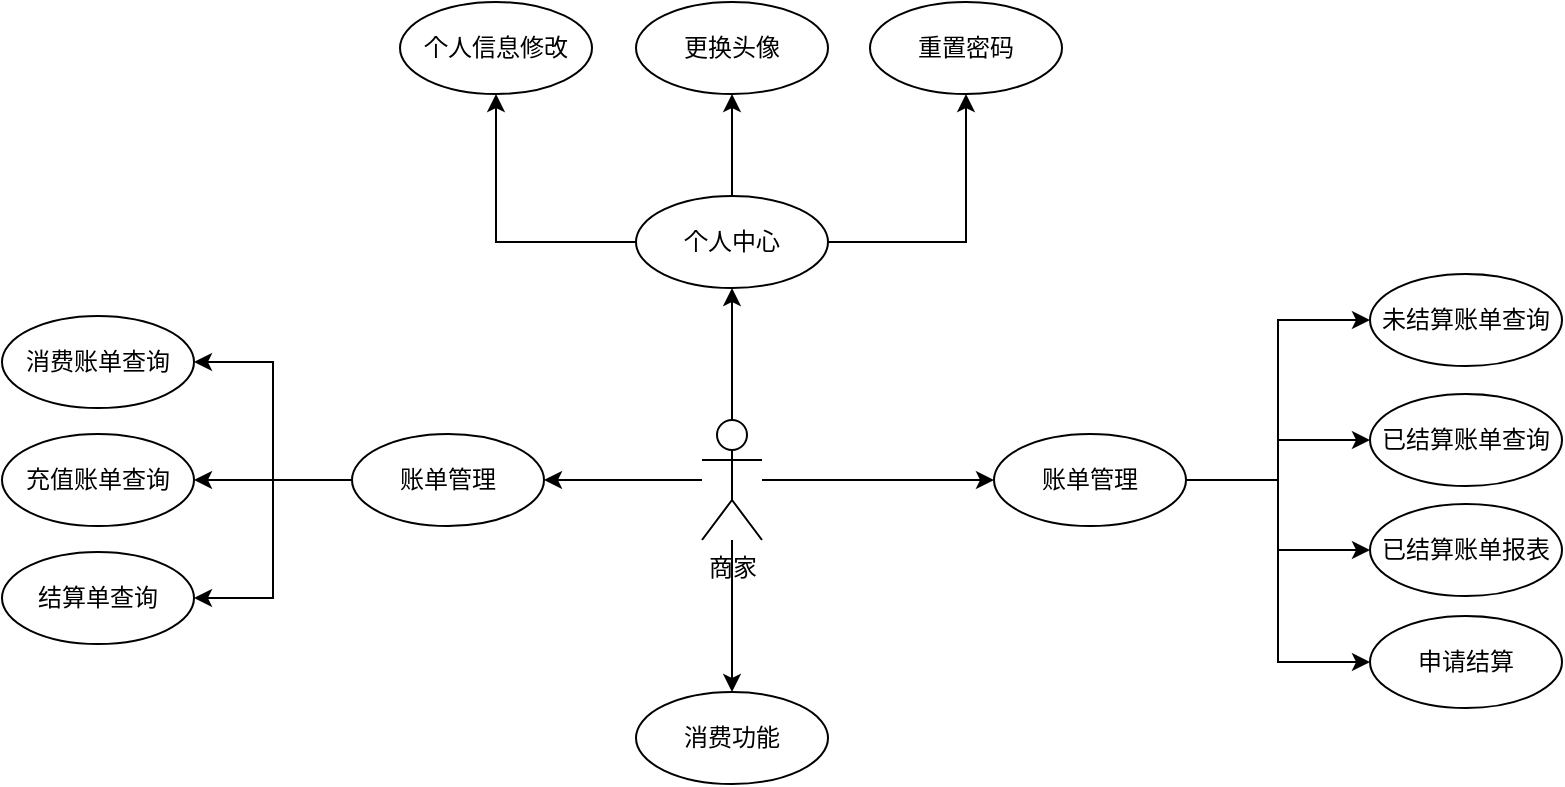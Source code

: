 <mxfile version="24.7.8">
  <diagram name="第 1 页" id="rwZv39C4w_sRKw7Vsx9e">
    <mxGraphModel dx="1195" dy="714" grid="0" gridSize="10" guides="1" tooltips="1" connect="1" arrows="1" fold="1" page="1" pageScale="1" pageWidth="2336" pageHeight="1654" math="0" shadow="0">
      <root>
        <mxCell id="0" />
        <mxCell id="1" parent="0" />
        <mxCell id="Ve-0OviqmU1EHWDldDCG-1" style="edgeStyle=orthogonalEdgeStyle;rounded=0;orthogonalLoop=1;jettySize=auto;html=1;entryX=0;entryY=0.5;entryDx=0;entryDy=0;" edge="1" parent="1" source="Ve-0OviqmU1EHWDldDCG-5" target="Ve-0OviqmU1EHWDldDCG-22">
          <mxGeometry relative="1" as="geometry" />
        </mxCell>
        <mxCell id="Ve-0OviqmU1EHWDldDCG-2" style="edgeStyle=orthogonalEdgeStyle;rounded=0;orthogonalLoop=1;jettySize=auto;html=1;entryX=0.5;entryY=1;entryDx=0;entryDy=0;" edge="1" parent="1" source="Ve-0OviqmU1EHWDldDCG-5" target="Ve-0OviqmU1EHWDldDCG-8">
          <mxGeometry relative="1" as="geometry" />
        </mxCell>
        <mxCell id="Ve-0OviqmU1EHWDldDCG-3" style="edgeStyle=orthogonalEdgeStyle;rounded=0;orthogonalLoop=1;jettySize=auto;html=1;entryX=1;entryY=0.5;entryDx=0;entryDy=0;" edge="1" parent="1" source="Ve-0OviqmU1EHWDldDCG-5" target="Ve-0OviqmU1EHWDldDCG-26">
          <mxGeometry relative="1" as="geometry" />
        </mxCell>
        <mxCell id="Ve-0OviqmU1EHWDldDCG-4" style="edgeStyle=orthogonalEdgeStyle;rounded=0;orthogonalLoop=1;jettySize=auto;html=1;entryX=0.5;entryY=0;entryDx=0;entryDy=0;" edge="1" parent="1" source="Ve-0OviqmU1EHWDldDCG-5" target="Ve-0OviqmU1EHWDldDCG-44">
          <mxGeometry relative="1" as="geometry" />
        </mxCell>
        <mxCell id="Ve-0OviqmU1EHWDldDCG-5" value="商家" style="shape=umlActor;verticalLabelPosition=bottom;verticalAlign=top;html=1;outlineConnect=0;" vertex="1" parent="1">
          <mxGeometry x="1033" y="455" width="30" height="60" as="geometry" />
        </mxCell>
        <mxCell id="Ve-0OviqmU1EHWDldDCG-6" style="edgeStyle=orthogonalEdgeStyle;rounded=0;orthogonalLoop=1;jettySize=auto;html=1;entryX=0.5;entryY=1;entryDx=0;entryDy=0;" edge="1" parent="1" source="Ve-0OviqmU1EHWDldDCG-8" target="Ve-0OviqmU1EHWDldDCG-12">
          <mxGeometry relative="1" as="geometry" />
        </mxCell>
        <mxCell id="Ve-0OviqmU1EHWDldDCG-7" style="edgeStyle=orthogonalEdgeStyle;rounded=0;orthogonalLoop=1;jettySize=auto;html=1;entryX=0.5;entryY=1;entryDx=0;entryDy=0;" edge="1" parent="1" source="Ve-0OviqmU1EHWDldDCG-8" target="Ve-0OviqmU1EHWDldDCG-16">
          <mxGeometry relative="1" as="geometry" />
        </mxCell>
        <mxCell id="Ve-0OviqmU1EHWDldDCG-51" style="edgeStyle=orthogonalEdgeStyle;rounded=0;orthogonalLoop=1;jettySize=auto;html=1;entryX=0.5;entryY=1;entryDx=0;entryDy=0;" edge="1" parent="1" source="Ve-0OviqmU1EHWDldDCG-8" target="Ve-0OviqmU1EHWDldDCG-48">
          <mxGeometry relative="1" as="geometry" />
        </mxCell>
        <mxCell id="Ve-0OviqmU1EHWDldDCG-8" value="个人中心" style="ellipse;whiteSpace=wrap;html=1;" vertex="1" parent="1">
          <mxGeometry x="1000" y="343" width="96" height="46" as="geometry" />
        </mxCell>
        <mxCell id="Ve-0OviqmU1EHWDldDCG-12" value="个人信息修改" style="ellipse;whiteSpace=wrap;html=1;" vertex="1" parent="1">
          <mxGeometry x="882" y="246" width="96" height="46" as="geometry" />
        </mxCell>
        <mxCell id="Ve-0OviqmU1EHWDldDCG-16" value="重置密码" style="ellipse;whiteSpace=wrap;html=1;" vertex="1" parent="1">
          <mxGeometry x="1117" y="246" width="96" height="46" as="geometry" />
        </mxCell>
        <mxCell id="Ve-0OviqmU1EHWDldDCG-17" style="edgeStyle=orthogonalEdgeStyle;rounded=0;orthogonalLoop=1;jettySize=auto;html=1;exitX=1;exitY=0.5;exitDx=0;exitDy=0;entryX=0;entryY=0.5;entryDx=0;entryDy=0;" edge="1" parent="1" source="Ve-0OviqmU1EHWDldDCG-22" target="Ve-0OviqmU1EHWDldDCG-30">
          <mxGeometry relative="1" as="geometry" />
        </mxCell>
        <mxCell id="Ve-0OviqmU1EHWDldDCG-18" style="edgeStyle=orthogonalEdgeStyle;rounded=0;orthogonalLoop=1;jettySize=auto;html=1;entryX=0;entryY=0.5;entryDx=0;entryDy=0;" edge="1" parent="1" source="Ve-0OviqmU1EHWDldDCG-22" target="Ve-0OviqmU1EHWDldDCG-31">
          <mxGeometry relative="1" as="geometry" />
        </mxCell>
        <mxCell id="Ve-0OviqmU1EHWDldDCG-19" style="edgeStyle=orthogonalEdgeStyle;rounded=0;orthogonalLoop=1;jettySize=auto;html=1;entryX=0;entryY=0.5;entryDx=0;entryDy=0;" edge="1" parent="1" source="Ve-0OviqmU1EHWDldDCG-22" target="Ve-0OviqmU1EHWDldDCG-34">
          <mxGeometry relative="1" as="geometry" />
        </mxCell>
        <mxCell id="Ve-0OviqmU1EHWDldDCG-52" style="edgeStyle=orthogonalEdgeStyle;rounded=0;orthogonalLoop=1;jettySize=auto;html=1;entryX=0;entryY=0.5;entryDx=0;entryDy=0;" edge="1" parent="1" source="Ve-0OviqmU1EHWDldDCG-22" target="Ve-0OviqmU1EHWDldDCG-32">
          <mxGeometry relative="1" as="geometry" />
        </mxCell>
        <mxCell id="Ve-0OviqmU1EHWDldDCG-22" value="账单管理" style="ellipse;whiteSpace=wrap;html=1;" vertex="1" parent="1">
          <mxGeometry x="1179" y="462" width="96" height="46" as="geometry" />
        </mxCell>
        <mxCell id="Ve-0OviqmU1EHWDldDCG-23" style="edgeStyle=orthogonalEdgeStyle;rounded=0;orthogonalLoop=1;jettySize=auto;html=1;entryX=1;entryY=0.5;entryDx=0;entryDy=0;" edge="1" parent="1" source="Ve-0OviqmU1EHWDldDCG-26" target="Ve-0OviqmU1EHWDldDCG-27">
          <mxGeometry relative="1" as="geometry" />
        </mxCell>
        <mxCell id="Ve-0OviqmU1EHWDldDCG-24" style="edgeStyle=orthogonalEdgeStyle;rounded=0;orthogonalLoop=1;jettySize=auto;html=1;entryX=1;entryY=0.5;entryDx=0;entryDy=0;" edge="1" parent="1" source="Ve-0OviqmU1EHWDldDCG-26" target="Ve-0OviqmU1EHWDldDCG-28">
          <mxGeometry relative="1" as="geometry" />
        </mxCell>
        <mxCell id="Ve-0OviqmU1EHWDldDCG-25" style="edgeStyle=orthogonalEdgeStyle;rounded=0;orthogonalLoop=1;jettySize=auto;html=1;entryX=1;entryY=0.5;entryDx=0;entryDy=0;" edge="1" parent="1" source="Ve-0OviqmU1EHWDldDCG-26" target="Ve-0OviqmU1EHWDldDCG-29">
          <mxGeometry relative="1" as="geometry" />
        </mxCell>
        <mxCell id="Ve-0OviqmU1EHWDldDCG-26" value="账单管理" style="ellipse;whiteSpace=wrap;html=1;" vertex="1" parent="1">
          <mxGeometry x="858" y="462" width="96" height="46" as="geometry" />
        </mxCell>
        <mxCell id="Ve-0OviqmU1EHWDldDCG-27" value="消费账单查询" style="ellipse;whiteSpace=wrap;html=1;" vertex="1" parent="1">
          <mxGeometry x="683" y="403" width="96" height="46" as="geometry" />
        </mxCell>
        <mxCell id="Ve-0OviqmU1EHWDldDCG-28" value="充值账单查询" style="ellipse;whiteSpace=wrap;html=1;" vertex="1" parent="1">
          <mxGeometry x="683" y="462" width="96" height="46" as="geometry" />
        </mxCell>
        <mxCell id="Ve-0OviqmU1EHWDldDCG-29" value="结算单查询" style="ellipse;whiteSpace=wrap;html=1;" vertex="1" parent="1">
          <mxGeometry x="683" y="521" width="96" height="46" as="geometry" />
        </mxCell>
        <mxCell id="Ve-0OviqmU1EHWDldDCG-30" value="未结算账单查询" style="ellipse;whiteSpace=wrap;html=1;" vertex="1" parent="1">
          <mxGeometry x="1367" y="382" width="96" height="46" as="geometry" />
        </mxCell>
        <mxCell id="Ve-0OviqmU1EHWDldDCG-31" value="已结算账单查询" style="ellipse;whiteSpace=wrap;html=1;" vertex="1" parent="1">
          <mxGeometry x="1367" y="442" width="96" height="46" as="geometry" />
        </mxCell>
        <mxCell id="Ve-0OviqmU1EHWDldDCG-32" value="申请结算" style="ellipse;whiteSpace=wrap;html=1;" vertex="1" parent="1">
          <mxGeometry x="1367" y="553" width="96" height="46" as="geometry" />
        </mxCell>
        <mxCell id="Ve-0OviqmU1EHWDldDCG-34" value="已结算账单报表" style="ellipse;whiteSpace=wrap;html=1;" vertex="1" parent="1">
          <mxGeometry x="1367" y="497" width="96" height="46" as="geometry" />
        </mxCell>
        <mxCell id="Ve-0OviqmU1EHWDldDCG-41" style="edgeStyle=orthogonalEdgeStyle;rounded=0;orthogonalLoop=1;jettySize=auto;html=1;exitX=0.5;exitY=1;exitDx=0;exitDy=0;" edge="1" parent="1" source="Ve-0OviqmU1EHWDldDCG-34" target="Ve-0OviqmU1EHWDldDCG-34">
          <mxGeometry relative="1" as="geometry" />
        </mxCell>
        <mxCell id="Ve-0OviqmU1EHWDldDCG-44" value="消费功能" style="ellipse;whiteSpace=wrap;html=1;" vertex="1" parent="1">
          <mxGeometry x="1000" y="591" width="96" height="46" as="geometry" />
        </mxCell>
        <mxCell id="Ve-0OviqmU1EHWDldDCG-48" value="更换头像" style="ellipse;whiteSpace=wrap;html=1;" vertex="1" parent="1">
          <mxGeometry x="1000" y="246" width="96" height="46" as="geometry" />
        </mxCell>
      </root>
    </mxGraphModel>
  </diagram>
</mxfile>
